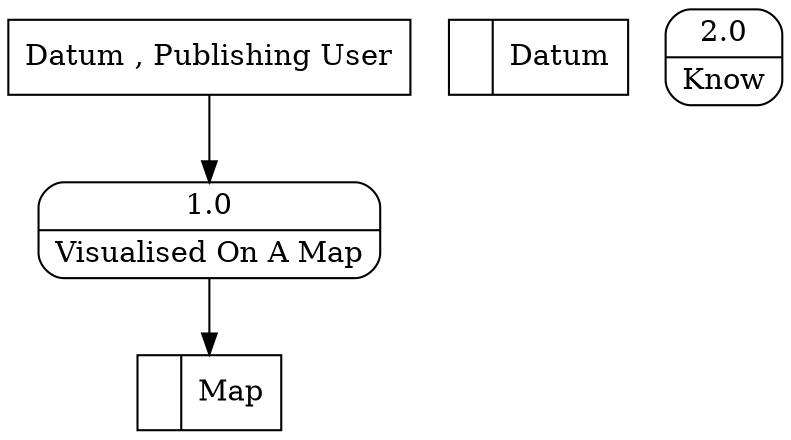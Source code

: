 digraph dfd2{ 
node[shape=record]
200 [label="<f0>  |<f1> Map " ];
201 [label="<f0>  |<f1> Datum " ];
202 [label="Datum , Publishing User" shape=box];
203 [label="{<f0> 1.0|<f1> Visualised On A Map }" shape=Mrecord];
204 [label="{<f0> 2.0|<f1> Know }" shape=Mrecord];
202 -> 203
203 -> 200
}